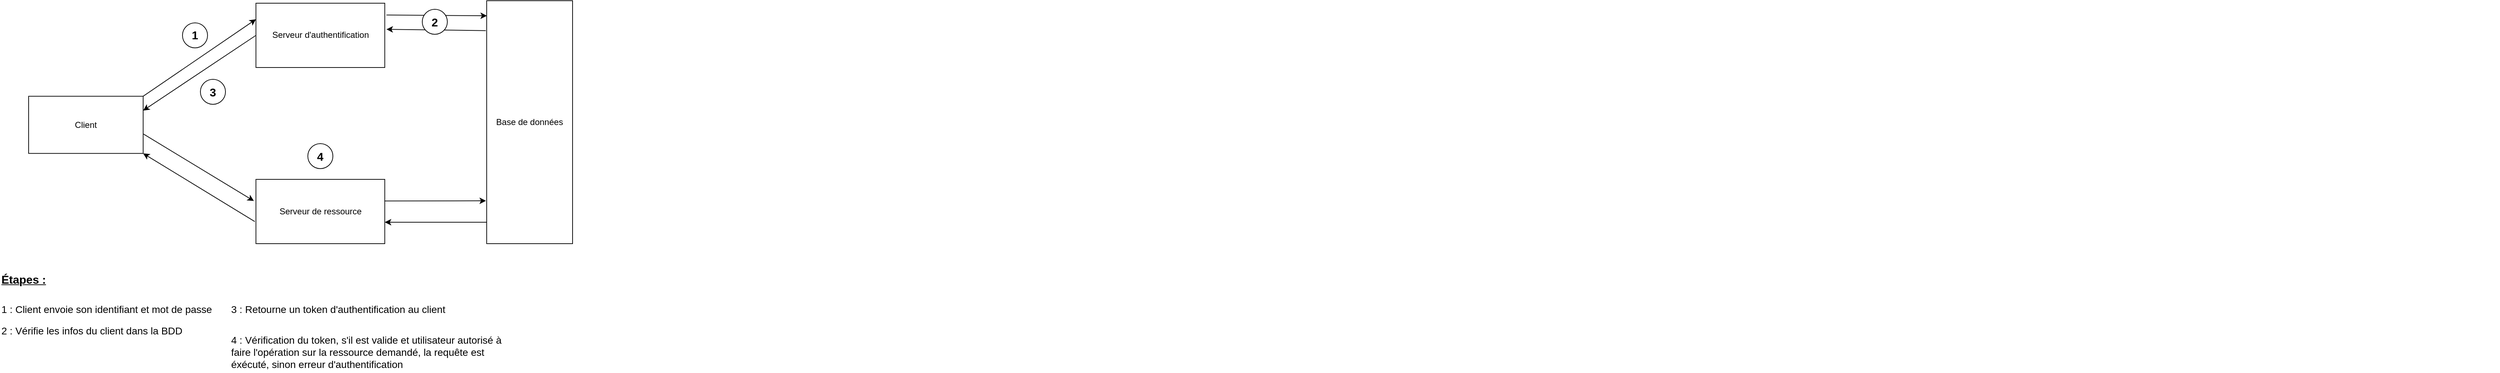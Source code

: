 <mxfile version="13.7.0" type="device"><diagram id="pChVFe71T0gfdfbuHh7f" name="Page-1"><mxGraphModel dx="1038" dy="531" grid="1" gridSize="10" guides="1" tooltips="1" connect="1" arrows="1" fold="1" page="1" pageScale="1" pageWidth="1169" pageHeight="827" math="0" shadow="0"><root><mxCell id="0"/><mxCell id="1" parent="0"/><mxCell id="edv-FuUGoM_pExHzzH19-2" value="Serveur d'authentification" style="rounded=0;whiteSpace=wrap;html=1;" vertex="1" parent="1"><mxGeometry x="397.61" y="233.48" width="180" height="90" as="geometry"/></mxCell><mxCell id="edv-FuUGoM_pExHzzH19-3" value="Serveur de ressource" style="rounded=0;whiteSpace=wrap;html=1;" vertex="1" parent="1"><mxGeometry x="397.61" y="480" width="180" height="90" as="geometry"/></mxCell><mxCell id="edv-FuUGoM_pExHzzH19-4" value="Base de données" style="rounded=0;whiteSpace=wrap;html=1;" vertex="1" parent="1"><mxGeometry x="720" y="230" width="120" height="340" as="geometry"/></mxCell><mxCell id="edv-FuUGoM_pExHzzH19-5" value="Client" style="rounded=0;whiteSpace=wrap;html=1;" vertex="1" parent="1"><mxGeometry x="80" y="363.71" width="160" height="80" as="geometry"/></mxCell><mxCell id="edv-FuUGoM_pExHzzH19-18" value="" style="endArrow=classic;html=1;exitX=1;exitY=0;exitDx=0;exitDy=0;entryX=0;entryY=0.25;entryDx=0;entryDy=0;" edge="1" parent="1" source="edv-FuUGoM_pExHzzH19-5" target="edv-FuUGoM_pExHzzH19-2"><mxGeometry width="50" height="50" relative="1" as="geometry"><mxPoint x="350" y="440" as="sourcePoint"/><mxPoint x="430.02" y="330.03" as="targetPoint"/></mxGeometry></mxCell><mxCell id="edv-FuUGoM_pExHzzH19-19" value="" style="endArrow=classic;html=1;entryX=0.003;entryY=0.062;entryDx=0;entryDy=0;entryPerimeter=0;" edge="1" parent="1" target="edv-FuUGoM_pExHzzH19-4"><mxGeometry width="50" height="50" relative="1" as="geometry"><mxPoint x="580" y="250" as="sourcePoint"/><mxPoint x="680" y="280" as="targetPoint"/></mxGeometry></mxCell><mxCell id="edv-FuUGoM_pExHzzH19-20" value="" style="endArrow=classic;html=1;exitX=-0.01;exitY=0.123;exitDx=0;exitDy=0;entryX=1.013;entryY=0.406;entryDx=0;entryDy=0;entryPerimeter=0;exitPerimeter=0;" edge="1" parent="1" source="edv-FuUGoM_pExHzzH19-4" target="edv-FuUGoM_pExHzzH19-2"><mxGeometry width="50" height="50" relative="1" as="geometry"><mxPoint x="450" y="310" as="sourcePoint"/><mxPoint x="609.98" y="354.27" as="targetPoint"/></mxGeometry></mxCell><mxCell id="edv-FuUGoM_pExHzzH19-24" value="" style="endArrow=classic;html=1;exitX=1.003;exitY=0.661;exitDx=0;exitDy=0;exitPerimeter=0;entryX=-0.016;entryY=0.336;entryDx=0;entryDy=0;entryPerimeter=0;" edge="1" parent="1" source="edv-FuUGoM_pExHzzH19-5" target="edv-FuUGoM_pExHzzH19-3"><mxGeometry width="50" height="50" relative="1" as="geometry"><mxPoint x="450" y="410" as="sourcePoint"/><mxPoint x="350" y="460" as="targetPoint"/></mxGeometry></mxCell><mxCell id="edv-FuUGoM_pExHzzH19-25" value="" style="endArrow=classic;html=1;exitX=0.998;exitY=0.336;exitDx=0;exitDy=0;exitPerimeter=0;" edge="1" parent="1" source="edv-FuUGoM_pExHzzH19-3"><mxGeometry width="50" height="50" relative="1" as="geometry"><mxPoint x="577.61" y="550" as="sourcePoint"/><mxPoint x="719" y="510" as="targetPoint"/></mxGeometry></mxCell><mxCell id="edv-FuUGoM_pExHzzH19-26" value="" style="endArrow=classic;html=1;" edge="1" parent="1"><mxGeometry width="50" height="50" relative="1" as="geometry"><mxPoint x="720.13" y="540" as="sourcePoint"/><mxPoint x="577.61" y="540" as="targetPoint"/></mxGeometry></mxCell><mxCell id="edv-FuUGoM_pExHzzH19-27" value="" style="endArrow=classic;html=1;entryX=1;entryY=1;entryDx=0;entryDy=0;exitX=-0.009;exitY=0.656;exitDx=0;exitDy=0;exitPerimeter=0;" edge="1" parent="1" source="edv-FuUGoM_pExHzzH19-3" target="edv-FuUGoM_pExHzzH19-5"><mxGeometry width="50" height="50" relative="1" as="geometry"><mxPoint x="380" y="520" as="sourcePoint"/><mxPoint x="430" y="470" as="targetPoint"/></mxGeometry></mxCell><mxCell id="edv-FuUGoM_pExHzzH19-29" value="&lt;b&gt;&lt;font style=&quot;font-size: 16px&quot;&gt;1&lt;/font&gt;&lt;/b&gt;" style="ellipse;whiteSpace=wrap;html=1;aspect=fixed;rounded=0;fillColor=none;" vertex="1" parent="1"><mxGeometry x="294.96" y="260.96" width="35.04" height="35.04" as="geometry"/></mxCell><mxCell id="edv-FuUGoM_pExHzzH19-30" value="&lt;b&gt;&lt;font style=&quot;font-size: 16px&quot;&gt;2&lt;/font&gt;&lt;/b&gt;" style="ellipse;whiteSpace=wrap;html=1;aspect=fixed;rounded=0;" vertex="1" parent="1"><mxGeometry x="630" y="242" width="35.04" height="35.04" as="geometry"/></mxCell><mxCell id="edv-FuUGoM_pExHzzH19-31" value="&lt;b&gt;&lt;font style=&quot;font-size: 16px&quot;&gt;3&lt;/font&gt;&lt;/b&gt;" style="ellipse;whiteSpace=wrap;html=1;aspect=fixed;rounded=0;fillColor=none;" vertex="1" parent="1"><mxGeometry x="320" y="340" width="35.04" height="35.04" as="geometry"/></mxCell><mxCell id="edv-FuUGoM_pExHzzH19-32" value="" style="endArrow=classic;html=1;entryX=1;entryY=0.25;entryDx=0;entryDy=0;exitX=0;exitY=0.5;exitDx=0;exitDy=0;" edge="1" parent="1" source="edv-FuUGoM_pExHzzH19-2" target="edv-FuUGoM_pExHzzH19-5"><mxGeometry width="50" height="50" relative="1" as="geometry"><mxPoint x="290" y="380" as="sourcePoint"/><mxPoint x="440" y="290" as="targetPoint"/></mxGeometry></mxCell><mxCell id="edv-FuUGoM_pExHzzH19-34" value="&lt;b&gt;&lt;font style=&quot;font-size: 16px&quot;&gt;4&lt;/font&gt;&lt;/b&gt;" style="ellipse;whiteSpace=wrap;html=1;aspect=fixed;rounded=0;fillColor=none;" vertex="1" parent="1"><mxGeometry x="470.09" y="430" width="35.04" height="35.04" as="geometry"/></mxCell><mxCell id="edv-FuUGoM_pExHzzH19-37" value="1 : Client envoie son identifiant et mot de passe&lt;span style=&quot;color: rgba(0, 0, 0, 0); font-family: monospace; font-size: 14px;&quot;&gt;%3CmxGraphModel%3E%3Croot%3E%3CmxCell%20id%3D%220%22%2F%3E%3CmxCell%20id%3D%221%22%20parent%3D%220%22%2F%3E%3CmxCell%20id%3D%222%22%20value%3D%22%26lt%3Bb%26gt%3B%26lt%3Bfont%20style%3D%26quot%3Bfont-size%3A%2016px%26quot%3B%26gt%3B5%26lt%3B%2Ffont%26gt%3B%26lt%3B%2Fb%26gt%3B%22%20style%3D%22ellipse%3BwhiteSpace%3Dwrap%3Bhtml%3D1%3Baspect%3Dfixed%3Brounded%3D0%3B%22%20vertex%3D%221%22%20parent%3D%221%22%3E%3CmxGeometry%20x%3D%22630%22%20y%3D%22507.48%22%20width%3D%2235.04%22%20height%3D%2235.04%22%20as%3D%22geometry%22%2F%3E%3C%2FmxCell%3E%3C%2Froot%3E%3C%2FmxGraphModel%3E&lt;/span&gt;" style="text;html=1;strokeColor=none;fillColor=none;align=left;verticalAlign=middle;whiteSpace=wrap;rounded=0;fontSize=14;" vertex="1" parent="1"><mxGeometry x="40" y="660" width="260" height="20" as="geometry"/></mxCell><mxCell id="edv-FuUGoM_pExHzzH19-38" value="2 : Vérifie les infos du client dans la BDD&lt;span style=&quot;color: rgba(0, 0, 0, 0); font-family: monospace; font-size: 14px;&quot;&gt;%3CmxGraphModel%3E%3Croot%3E%3CmxCell%20id%3D%220%22%2F%3E%3CmxCell%20id%3D%221%22%20parent%3D%220%22%2F%3E%3CmxCell%20id%3D%222%22%20value%3D%22%26lt%3Bb%26gt%3B%26lt%3Bfont%20style%3D%26quot%3Bfont-size%3A%2016px%26quot%3B%26gt%3B5%26lt%3B%2Ffont%26gt%3B%26lt%3B%2Fb%26gt%3B%22%20style%3D%22ellipse%3BwhiteSpace%3Dwrap%3Bhtml%3D1%3Baspect%3Dfixed%3Brounded%3D0%3B%22%20vertex%3D%221%22%20parent%3D%221%22%3E%3CmxGeometry%20x%3D%22630%22%20y%3D%22507.48%22%20width%3D%2235.04%22%20height%3D%2235.04%22%20as%3D%22geometry%22%2F%3E%3C%2FmxCell%3E%3C%2Froot%3E%3C%2FmxGraphModel%3&lt;/span&gt;" style="text;html=1;strokeColor=none;fillColor=none;align=left;verticalAlign=middle;whiteSpace=wrap;rounded=0;fontSize=14;" vertex="1" parent="1"><mxGeometry x="40" y="690" width="260" height="20" as="geometry"/></mxCell><mxCell id="edv-FuUGoM_pExHzzH19-39" value="&lt;u&gt;&lt;b&gt;&lt;font style=&quot;font-size: 16px&quot;&gt;Étapes :&lt;/font&gt;&lt;/b&gt;&lt;/u&gt;" style="text;html=1;strokeColor=none;fillColor=none;align=left;verticalAlign=middle;whiteSpace=wrap;rounded=0;" vertex="1" parent="1"><mxGeometry x="40" y="610" width="80" height="20" as="geometry"/></mxCell><mxCell id="edv-FuUGoM_pExHzzH19-40" value="3 : Retourne un token d'authentification au client&lt;span style=&quot;color: rgba(0, 0, 0, 0); font-family: monospace; font-size: 14px;&quot;&gt;%3CmxGraphModel%3E%3Croot%3E%3CmxCell%20id%3D%220%22%2F%3E%3CmxCell%20id%3D%221%22%20parent%3D%220%22%2F%3E%3CmxCell%20id%3D%222%22%20value%3D%22%26lt%3Bb%26gt%3B%26lt%3Bfont%20style%3D%26quot%3Bfont-size%3A%2016px%26quot%3B%26gt%3B5%26lt%3B%2Ffont%26gt%3B%26lt%3B%2Fb%26gt%3B%22%20style%3D%22ellipse%3BwhiteSpace%3Dwrap%3Bhtml%3D1%3Baspect%3Dfixed%3Brounded%3D0%3B%22%20vertex%3D%221%22%20parent%3D%221%22%3E%3CmxGeometry%20x%3D%22630%22%20y%3D%22507.48%22%20width%3D%2235.04%22%20height%3D%2235.04%22%20as%3D%22geometry%22%2F%3E%3C%2FmxCell%3E%3C%2Froot%3E%3C%2FmxGraphModel&lt;/span&gt;" style="text;html=1;strokeColor=none;fillColor=none;align=left;verticalAlign=middle;whiteSpace=wrap;rounded=0;fontSize=14;" vertex="1" parent="1"><mxGeometry x="361" y="660" width="260" height="20" as="geometry"/></mxCell><mxCell id="edv-FuUGoM_pExHzzH19-41" value="4 : Vérification du token, s'il est valide et utilisateur autorisé à faire l'opération sur la ressource demandé, la requête est éxécuté, sinon erreur d'authentification" style="text;html=1;strokeColor=none;fillColor=none;align=left;verticalAlign=middle;whiteSpace=wrap;rounded=0;fontSize=14;" vertex="1" parent="1"><mxGeometry x="361" y="694" width="410" height="56" as="geometry"/></mxCell></root></mxGraphModel></diagram></mxfile>